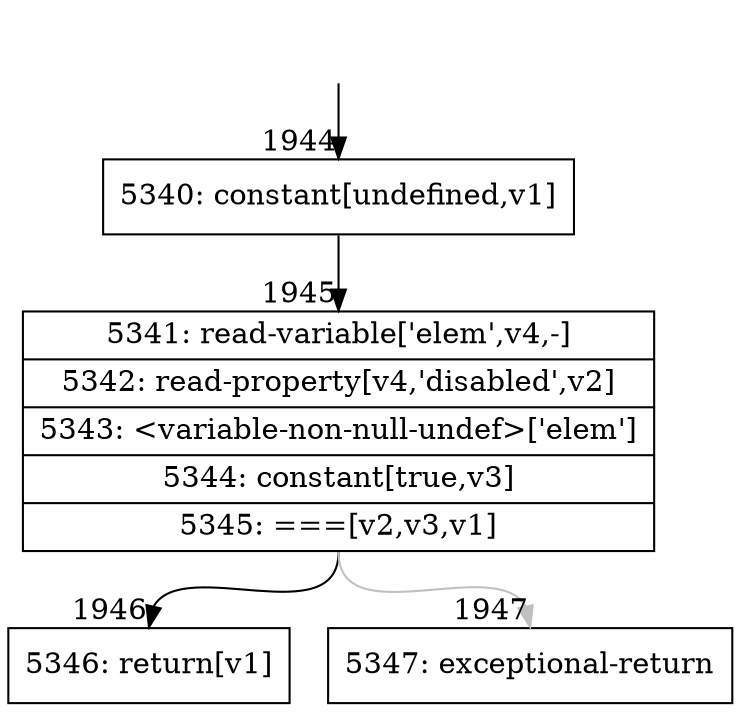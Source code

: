 digraph {
rankdir="TD"
BB_entry134[shape=none,label=""];
BB_entry134 -> BB1944 [tailport=s, headport=n, headlabel="    1944"]
BB1944 [shape=record label="{5340: constant[undefined,v1]}" ] 
BB1944 -> BB1945 [tailport=s, headport=n, headlabel="      1945"]
BB1945 [shape=record label="{5341: read-variable['elem',v4,-]|5342: read-property[v4,'disabled',v2]|5343: \<variable-non-null-undef\>['elem']|5344: constant[true,v3]|5345: ===[v2,v3,v1]}" ] 
BB1945 -> BB1946 [tailport=s, headport=n, headlabel="      1946"]
BB1945 -> BB1947 [tailport=s, headport=n, color=gray, headlabel="      1947"]
BB1946 [shape=record label="{5346: return[v1]}" ] 
BB1947 [shape=record label="{5347: exceptional-return}" ] 
}
